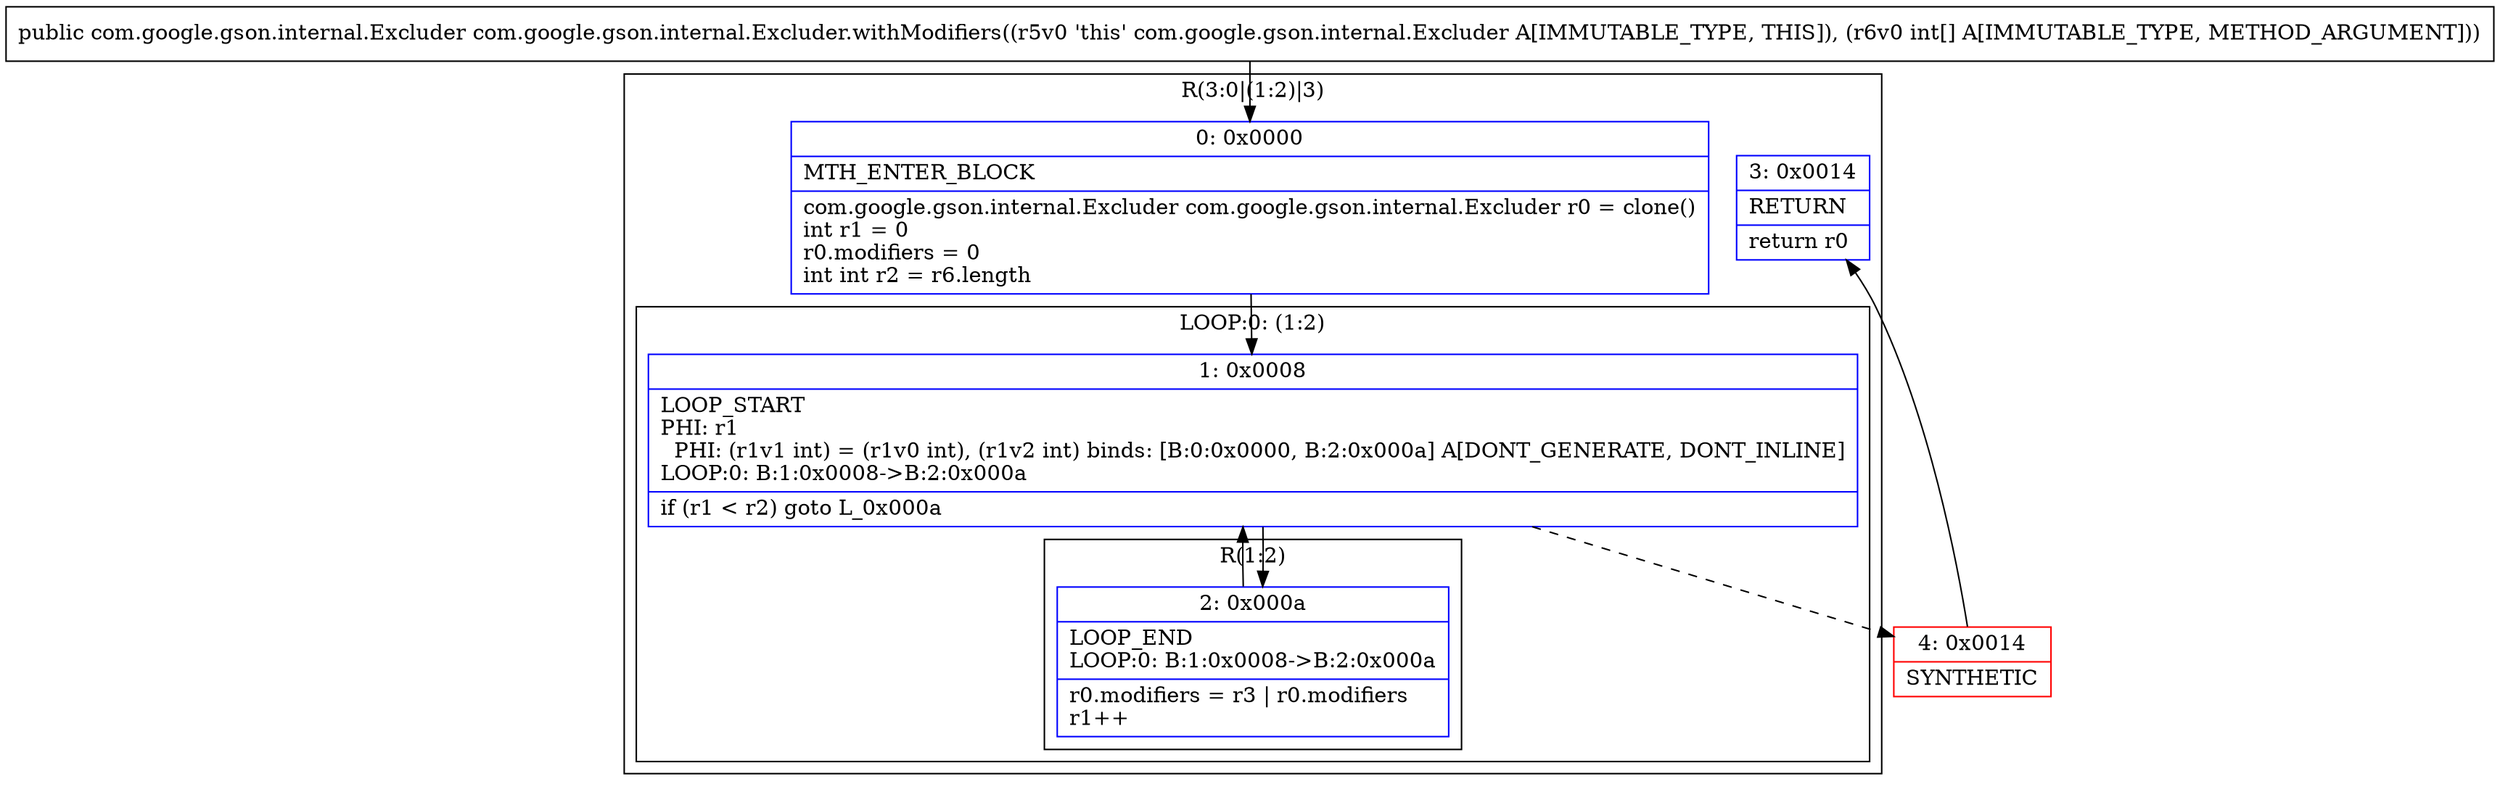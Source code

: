 digraph "CFG forcom.google.gson.internal.Excluder.withModifiers([I)Lcom\/google\/gson\/internal\/Excluder;" {
subgraph cluster_Region_225942542 {
label = "R(3:0|(1:2)|3)";
node [shape=record,color=blue];
Node_0 [shape=record,label="{0\:\ 0x0000|MTH_ENTER_BLOCK\l|com.google.gson.internal.Excluder com.google.gson.internal.Excluder r0 = clone()\lint r1 = 0\lr0.modifiers = 0\lint int r2 = r6.length\l}"];
subgraph cluster_LoopRegion_790947010 {
label = "LOOP:0: (1:2)";
node [shape=record,color=blue];
Node_1 [shape=record,label="{1\:\ 0x0008|LOOP_START\lPHI: r1 \l  PHI: (r1v1 int) = (r1v0 int), (r1v2 int) binds: [B:0:0x0000, B:2:0x000a] A[DONT_GENERATE, DONT_INLINE]\lLOOP:0: B:1:0x0008\-\>B:2:0x000a\l|if (r1 \< r2) goto L_0x000a\l}"];
subgraph cluster_Region_464608145 {
label = "R(1:2)";
node [shape=record,color=blue];
Node_2 [shape=record,label="{2\:\ 0x000a|LOOP_END\lLOOP:0: B:1:0x0008\-\>B:2:0x000a\l|r0.modifiers = r3 \| r0.modifiers\lr1++\l}"];
}
}
Node_3 [shape=record,label="{3\:\ 0x0014|RETURN\l|return r0\l}"];
}
Node_4 [shape=record,color=red,label="{4\:\ 0x0014|SYNTHETIC\l}"];
MethodNode[shape=record,label="{public com.google.gson.internal.Excluder com.google.gson.internal.Excluder.withModifiers((r5v0 'this' com.google.gson.internal.Excluder A[IMMUTABLE_TYPE, THIS]), (r6v0 int[] A[IMMUTABLE_TYPE, METHOD_ARGUMENT])) }"];
MethodNode -> Node_0;
Node_0 -> Node_1;
Node_1 -> Node_2;
Node_1 -> Node_4[style=dashed];
Node_2 -> Node_1;
Node_4 -> Node_3;
}

